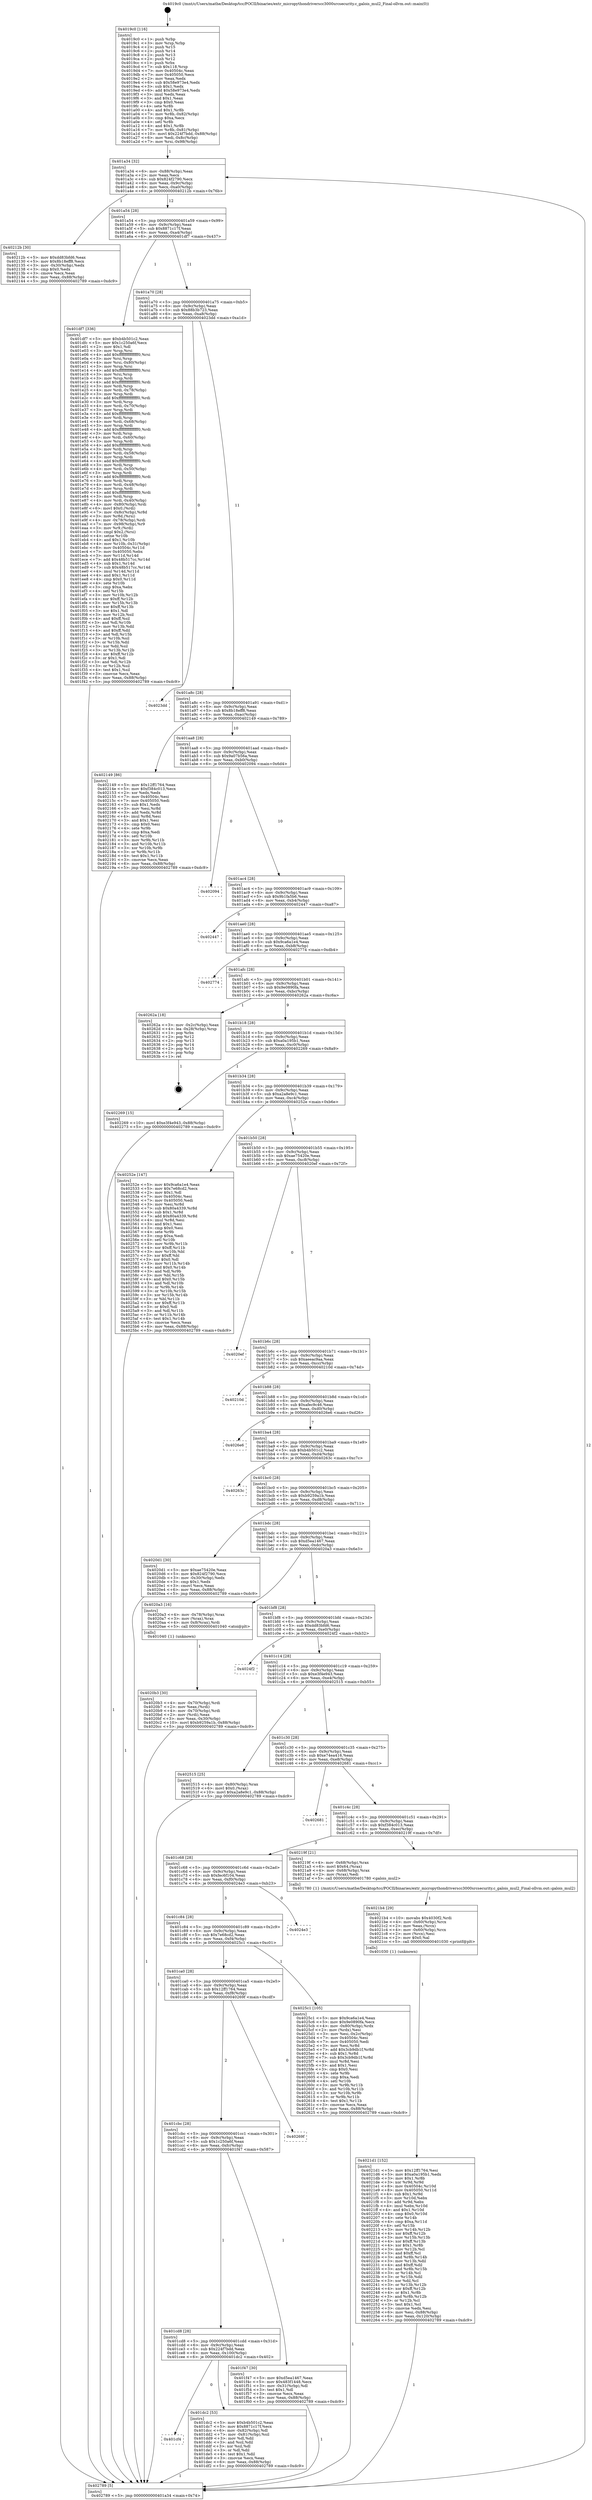 digraph "0x4019c0" {
  label = "0x4019c0 (/mnt/c/Users/mathe/Desktop/tcc/POCII/binaries/extr_micropythondriverscc3000srcsecurity.c_galois_mul2_Final-ollvm.out::main(0))"
  labelloc = "t"
  node[shape=record]

  Entry [label="",width=0.3,height=0.3,shape=circle,fillcolor=black,style=filled]
  "0x401a34" [label="{
     0x401a34 [32]\l
     | [instrs]\l
     &nbsp;&nbsp;0x401a34 \<+6\>: mov -0x88(%rbp),%eax\l
     &nbsp;&nbsp;0x401a3a \<+2\>: mov %eax,%ecx\l
     &nbsp;&nbsp;0x401a3c \<+6\>: sub $0x824f2790,%ecx\l
     &nbsp;&nbsp;0x401a42 \<+6\>: mov %eax,-0x9c(%rbp)\l
     &nbsp;&nbsp;0x401a48 \<+6\>: mov %ecx,-0xa0(%rbp)\l
     &nbsp;&nbsp;0x401a4e \<+6\>: je 000000000040212b \<main+0x76b\>\l
  }"]
  "0x40212b" [label="{
     0x40212b [30]\l
     | [instrs]\l
     &nbsp;&nbsp;0x40212b \<+5\>: mov $0xdd83bfd6,%eax\l
     &nbsp;&nbsp;0x402130 \<+5\>: mov $0x8b18eff8,%ecx\l
     &nbsp;&nbsp;0x402135 \<+3\>: mov -0x30(%rbp),%edx\l
     &nbsp;&nbsp;0x402138 \<+3\>: cmp $0x0,%edx\l
     &nbsp;&nbsp;0x40213b \<+3\>: cmove %ecx,%eax\l
     &nbsp;&nbsp;0x40213e \<+6\>: mov %eax,-0x88(%rbp)\l
     &nbsp;&nbsp;0x402144 \<+5\>: jmp 0000000000402789 \<main+0xdc9\>\l
  }"]
  "0x401a54" [label="{
     0x401a54 [28]\l
     | [instrs]\l
     &nbsp;&nbsp;0x401a54 \<+5\>: jmp 0000000000401a59 \<main+0x99\>\l
     &nbsp;&nbsp;0x401a59 \<+6\>: mov -0x9c(%rbp),%eax\l
     &nbsp;&nbsp;0x401a5f \<+5\>: sub $0x8871c17f,%eax\l
     &nbsp;&nbsp;0x401a64 \<+6\>: mov %eax,-0xa4(%rbp)\l
     &nbsp;&nbsp;0x401a6a \<+6\>: je 0000000000401df7 \<main+0x437\>\l
  }"]
  Exit [label="",width=0.3,height=0.3,shape=circle,fillcolor=black,style=filled,peripheries=2]
  "0x401df7" [label="{
     0x401df7 [336]\l
     | [instrs]\l
     &nbsp;&nbsp;0x401df7 \<+5\>: mov $0xb4b501c2,%eax\l
     &nbsp;&nbsp;0x401dfc \<+5\>: mov $0x1c250a6f,%ecx\l
     &nbsp;&nbsp;0x401e01 \<+2\>: mov $0x1,%dl\l
     &nbsp;&nbsp;0x401e03 \<+3\>: mov %rsp,%rsi\l
     &nbsp;&nbsp;0x401e06 \<+4\>: add $0xfffffffffffffff0,%rsi\l
     &nbsp;&nbsp;0x401e0a \<+3\>: mov %rsi,%rsp\l
     &nbsp;&nbsp;0x401e0d \<+4\>: mov %rsi,-0x80(%rbp)\l
     &nbsp;&nbsp;0x401e11 \<+3\>: mov %rsp,%rsi\l
     &nbsp;&nbsp;0x401e14 \<+4\>: add $0xfffffffffffffff0,%rsi\l
     &nbsp;&nbsp;0x401e18 \<+3\>: mov %rsi,%rsp\l
     &nbsp;&nbsp;0x401e1b \<+3\>: mov %rsp,%rdi\l
     &nbsp;&nbsp;0x401e1e \<+4\>: add $0xfffffffffffffff0,%rdi\l
     &nbsp;&nbsp;0x401e22 \<+3\>: mov %rdi,%rsp\l
     &nbsp;&nbsp;0x401e25 \<+4\>: mov %rdi,-0x78(%rbp)\l
     &nbsp;&nbsp;0x401e29 \<+3\>: mov %rsp,%rdi\l
     &nbsp;&nbsp;0x401e2c \<+4\>: add $0xfffffffffffffff0,%rdi\l
     &nbsp;&nbsp;0x401e30 \<+3\>: mov %rdi,%rsp\l
     &nbsp;&nbsp;0x401e33 \<+4\>: mov %rdi,-0x70(%rbp)\l
     &nbsp;&nbsp;0x401e37 \<+3\>: mov %rsp,%rdi\l
     &nbsp;&nbsp;0x401e3a \<+4\>: add $0xfffffffffffffff0,%rdi\l
     &nbsp;&nbsp;0x401e3e \<+3\>: mov %rdi,%rsp\l
     &nbsp;&nbsp;0x401e41 \<+4\>: mov %rdi,-0x68(%rbp)\l
     &nbsp;&nbsp;0x401e45 \<+3\>: mov %rsp,%rdi\l
     &nbsp;&nbsp;0x401e48 \<+4\>: add $0xfffffffffffffff0,%rdi\l
     &nbsp;&nbsp;0x401e4c \<+3\>: mov %rdi,%rsp\l
     &nbsp;&nbsp;0x401e4f \<+4\>: mov %rdi,-0x60(%rbp)\l
     &nbsp;&nbsp;0x401e53 \<+3\>: mov %rsp,%rdi\l
     &nbsp;&nbsp;0x401e56 \<+4\>: add $0xfffffffffffffff0,%rdi\l
     &nbsp;&nbsp;0x401e5a \<+3\>: mov %rdi,%rsp\l
     &nbsp;&nbsp;0x401e5d \<+4\>: mov %rdi,-0x58(%rbp)\l
     &nbsp;&nbsp;0x401e61 \<+3\>: mov %rsp,%rdi\l
     &nbsp;&nbsp;0x401e64 \<+4\>: add $0xfffffffffffffff0,%rdi\l
     &nbsp;&nbsp;0x401e68 \<+3\>: mov %rdi,%rsp\l
     &nbsp;&nbsp;0x401e6b \<+4\>: mov %rdi,-0x50(%rbp)\l
     &nbsp;&nbsp;0x401e6f \<+3\>: mov %rsp,%rdi\l
     &nbsp;&nbsp;0x401e72 \<+4\>: add $0xfffffffffffffff0,%rdi\l
     &nbsp;&nbsp;0x401e76 \<+3\>: mov %rdi,%rsp\l
     &nbsp;&nbsp;0x401e79 \<+4\>: mov %rdi,-0x48(%rbp)\l
     &nbsp;&nbsp;0x401e7d \<+3\>: mov %rsp,%rdi\l
     &nbsp;&nbsp;0x401e80 \<+4\>: add $0xfffffffffffffff0,%rdi\l
     &nbsp;&nbsp;0x401e84 \<+3\>: mov %rdi,%rsp\l
     &nbsp;&nbsp;0x401e87 \<+4\>: mov %rdi,-0x40(%rbp)\l
     &nbsp;&nbsp;0x401e8b \<+4\>: mov -0x80(%rbp),%rdi\l
     &nbsp;&nbsp;0x401e8f \<+6\>: movl $0x0,(%rdi)\l
     &nbsp;&nbsp;0x401e95 \<+7\>: mov -0x8c(%rbp),%r8d\l
     &nbsp;&nbsp;0x401e9c \<+3\>: mov %r8d,(%rsi)\l
     &nbsp;&nbsp;0x401e9f \<+4\>: mov -0x78(%rbp),%rdi\l
     &nbsp;&nbsp;0x401ea3 \<+7\>: mov -0x98(%rbp),%r9\l
     &nbsp;&nbsp;0x401eaa \<+3\>: mov %r9,(%rdi)\l
     &nbsp;&nbsp;0x401ead \<+3\>: cmpl $0x2,(%rsi)\l
     &nbsp;&nbsp;0x401eb0 \<+4\>: setne %r10b\l
     &nbsp;&nbsp;0x401eb4 \<+4\>: and $0x1,%r10b\l
     &nbsp;&nbsp;0x401eb8 \<+4\>: mov %r10b,-0x31(%rbp)\l
     &nbsp;&nbsp;0x401ebc \<+8\>: mov 0x40504c,%r11d\l
     &nbsp;&nbsp;0x401ec4 \<+7\>: mov 0x405050,%ebx\l
     &nbsp;&nbsp;0x401ecb \<+3\>: mov %r11d,%r14d\l
     &nbsp;&nbsp;0x401ece \<+7\>: add $0x48b517cc,%r14d\l
     &nbsp;&nbsp;0x401ed5 \<+4\>: sub $0x1,%r14d\l
     &nbsp;&nbsp;0x401ed9 \<+7\>: sub $0x48b517cc,%r14d\l
     &nbsp;&nbsp;0x401ee0 \<+4\>: imul %r14d,%r11d\l
     &nbsp;&nbsp;0x401ee4 \<+4\>: and $0x1,%r11d\l
     &nbsp;&nbsp;0x401ee8 \<+4\>: cmp $0x0,%r11d\l
     &nbsp;&nbsp;0x401eec \<+4\>: sete %r10b\l
     &nbsp;&nbsp;0x401ef0 \<+3\>: cmp $0xa,%ebx\l
     &nbsp;&nbsp;0x401ef3 \<+4\>: setl %r15b\l
     &nbsp;&nbsp;0x401ef7 \<+3\>: mov %r10b,%r12b\l
     &nbsp;&nbsp;0x401efa \<+4\>: xor $0xff,%r12b\l
     &nbsp;&nbsp;0x401efe \<+3\>: mov %r15b,%r13b\l
     &nbsp;&nbsp;0x401f01 \<+4\>: xor $0xff,%r13b\l
     &nbsp;&nbsp;0x401f05 \<+3\>: xor $0x1,%dl\l
     &nbsp;&nbsp;0x401f08 \<+3\>: mov %r12b,%sil\l
     &nbsp;&nbsp;0x401f0b \<+4\>: and $0xff,%sil\l
     &nbsp;&nbsp;0x401f0f \<+3\>: and %dl,%r10b\l
     &nbsp;&nbsp;0x401f12 \<+3\>: mov %r13b,%dil\l
     &nbsp;&nbsp;0x401f15 \<+4\>: and $0xff,%dil\l
     &nbsp;&nbsp;0x401f19 \<+3\>: and %dl,%r15b\l
     &nbsp;&nbsp;0x401f1c \<+3\>: or %r10b,%sil\l
     &nbsp;&nbsp;0x401f1f \<+3\>: or %r15b,%dil\l
     &nbsp;&nbsp;0x401f22 \<+3\>: xor %dil,%sil\l
     &nbsp;&nbsp;0x401f25 \<+3\>: or %r13b,%r12b\l
     &nbsp;&nbsp;0x401f28 \<+4\>: xor $0xff,%r12b\l
     &nbsp;&nbsp;0x401f2c \<+3\>: or $0x1,%dl\l
     &nbsp;&nbsp;0x401f2f \<+3\>: and %dl,%r12b\l
     &nbsp;&nbsp;0x401f32 \<+3\>: or %r12b,%sil\l
     &nbsp;&nbsp;0x401f35 \<+4\>: test $0x1,%sil\l
     &nbsp;&nbsp;0x401f39 \<+3\>: cmovne %ecx,%eax\l
     &nbsp;&nbsp;0x401f3c \<+6\>: mov %eax,-0x88(%rbp)\l
     &nbsp;&nbsp;0x401f42 \<+5\>: jmp 0000000000402789 \<main+0xdc9\>\l
  }"]
  "0x401a70" [label="{
     0x401a70 [28]\l
     | [instrs]\l
     &nbsp;&nbsp;0x401a70 \<+5\>: jmp 0000000000401a75 \<main+0xb5\>\l
     &nbsp;&nbsp;0x401a75 \<+6\>: mov -0x9c(%rbp),%eax\l
     &nbsp;&nbsp;0x401a7b \<+5\>: sub $0x88b3b723,%eax\l
     &nbsp;&nbsp;0x401a80 \<+6\>: mov %eax,-0xa8(%rbp)\l
     &nbsp;&nbsp;0x401a86 \<+6\>: je 00000000004023dd \<main+0xa1d\>\l
  }"]
  "0x4021d1" [label="{
     0x4021d1 [152]\l
     | [instrs]\l
     &nbsp;&nbsp;0x4021d1 \<+5\>: mov $0x12ff1764,%esi\l
     &nbsp;&nbsp;0x4021d6 \<+5\>: mov $0xa0a195b1,%edx\l
     &nbsp;&nbsp;0x4021db \<+3\>: mov $0x1,%r8b\l
     &nbsp;&nbsp;0x4021de \<+3\>: xor %r9d,%r9d\l
     &nbsp;&nbsp;0x4021e1 \<+8\>: mov 0x40504c,%r10d\l
     &nbsp;&nbsp;0x4021e9 \<+8\>: mov 0x405050,%r11d\l
     &nbsp;&nbsp;0x4021f1 \<+4\>: sub $0x1,%r9d\l
     &nbsp;&nbsp;0x4021f5 \<+3\>: mov %r10d,%ebx\l
     &nbsp;&nbsp;0x4021f8 \<+3\>: add %r9d,%ebx\l
     &nbsp;&nbsp;0x4021fb \<+4\>: imul %ebx,%r10d\l
     &nbsp;&nbsp;0x4021ff \<+4\>: and $0x1,%r10d\l
     &nbsp;&nbsp;0x402203 \<+4\>: cmp $0x0,%r10d\l
     &nbsp;&nbsp;0x402207 \<+4\>: sete %r14b\l
     &nbsp;&nbsp;0x40220b \<+4\>: cmp $0xa,%r11d\l
     &nbsp;&nbsp;0x40220f \<+4\>: setl %r15b\l
     &nbsp;&nbsp;0x402213 \<+3\>: mov %r14b,%r12b\l
     &nbsp;&nbsp;0x402216 \<+4\>: xor $0xff,%r12b\l
     &nbsp;&nbsp;0x40221a \<+3\>: mov %r15b,%r13b\l
     &nbsp;&nbsp;0x40221d \<+4\>: xor $0xff,%r13b\l
     &nbsp;&nbsp;0x402221 \<+4\>: xor $0x1,%r8b\l
     &nbsp;&nbsp;0x402225 \<+3\>: mov %r12b,%cl\l
     &nbsp;&nbsp;0x402228 \<+3\>: and $0xff,%cl\l
     &nbsp;&nbsp;0x40222b \<+3\>: and %r8b,%r14b\l
     &nbsp;&nbsp;0x40222e \<+3\>: mov %r13b,%dil\l
     &nbsp;&nbsp;0x402231 \<+4\>: and $0xff,%dil\l
     &nbsp;&nbsp;0x402235 \<+3\>: and %r8b,%r15b\l
     &nbsp;&nbsp;0x402238 \<+3\>: or %r14b,%cl\l
     &nbsp;&nbsp;0x40223b \<+3\>: or %r15b,%dil\l
     &nbsp;&nbsp;0x40223e \<+3\>: xor %dil,%cl\l
     &nbsp;&nbsp;0x402241 \<+3\>: or %r13b,%r12b\l
     &nbsp;&nbsp;0x402244 \<+4\>: xor $0xff,%r12b\l
     &nbsp;&nbsp;0x402248 \<+4\>: or $0x1,%r8b\l
     &nbsp;&nbsp;0x40224c \<+3\>: and %r8b,%r12b\l
     &nbsp;&nbsp;0x40224f \<+3\>: or %r12b,%cl\l
     &nbsp;&nbsp;0x402252 \<+3\>: test $0x1,%cl\l
     &nbsp;&nbsp;0x402255 \<+3\>: cmovne %edx,%esi\l
     &nbsp;&nbsp;0x402258 \<+6\>: mov %esi,-0x88(%rbp)\l
     &nbsp;&nbsp;0x40225e \<+6\>: mov %eax,-0x120(%rbp)\l
     &nbsp;&nbsp;0x402264 \<+5\>: jmp 0000000000402789 \<main+0xdc9\>\l
  }"]
  "0x4023dd" [label="{
     0x4023dd\l
  }", style=dashed]
  "0x401a8c" [label="{
     0x401a8c [28]\l
     | [instrs]\l
     &nbsp;&nbsp;0x401a8c \<+5\>: jmp 0000000000401a91 \<main+0xd1\>\l
     &nbsp;&nbsp;0x401a91 \<+6\>: mov -0x9c(%rbp),%eax\l
     &nbsp;&nbsp;0x401a97 \<+5\>: sub $0x8b18eff8,%eax\l
     &nbsp;&nbsp;0x401a9c \<+6\>: mov %eax,-0xac(%rbp)\l
     &nbsp;&nbsp;0x401aa2 \<+6\>: je 0000000000402149 \<main+0x789\>\l
  }"]
  "0x4021b4" [label="{
     0x4021b4 [29]\l
     | [instrs]\l
     &nbsp;&nbsp;0x4021b4 \<+10\>: movabs $0x4030f2,%rdi\l
     &nbsp;&nbsp;0x4021be \<+4\>: mov -0x60(%rbp),%rcx\l
     &nbsp;&nbsp;0x4021c2 \<+2\>: mov %eax,(%rcx)\l
     &nbsp;&nbsp;0x4021c4 \<+4\>: mov -0x60(%rbp),%rcx\l
     &nbsp;&nbsp;0x4021c8 \<+2\>: mov (%rcx),%esi\l
     &nbsp;&nbsp;0x4021ca \<+2\>: mov $0x0,%al\l
     &nbsp;&nbsp;0x4021cc \<+5\>: call 0000000000401030 \<printf@plt\>\l
     | [calls]\l
     &nbsp;&nbsp;0x401030 \{1\} (unknown)\l
  }"]
  "0x402149" [label="{
     0x402149 [86]\l
     | [instrs]\l
     &nbsp;&nbsp;0x402149 \<+5\>: mov $0x12ff1764,%eax\l
     &nbsp;&nbsp;0x40214e \<+5\>: mov $0xf384c013,%ecx\l
     &nbsp;&nbsp;0x402153 \<+2\>: xor %edx,%edx\l
     &nbsp;&nbsp;0x402155 \<+7\>: mov 0x40504c,%esi\l
     &nbsp;&nbsp;0x40215c \<+7\>: mov 0x405050,%edi\l
     &nbsp;&nbsp;0x402163 \<+3\>: sub $0x1,%edx\l
     &nbsp;&nbsp;0x402166 \<+3\>: mov %esi,%r8d\l
     &nbsp;&nbsp;0x402169 \<+3\>: add %edx,%r8d\l
     &nbsp;&nbsp;0x40216c \<+4\>: imul %r8d,%esi\l
     &nbsp;&nbsp;0x402170 \<+3\>: and $0x1,%esi\l
     &nbsp;&nbsp;0x402173 \<+3\>: cmp $0x0,%esi\l
     &nbsp;&nbsp;0x402176 \<+4\>: sete %r9b\l
     &nbsp;&nbsp;0x40217a \<+3\>: cmp $0xa,%edi\l
     &nbsp;&nbsp;0x40217d \<+4\>: setl %r10b\l
     &nbsp;&nbsp;0x402181 \<+3\>: mov %r9b,%r11b\l
     &nbsp;&nbsp;0x402184 \<+3\>: and %r10b,%r11b\l
     &nbsp;&nbsp;0x402187 \<+3\>: xor %r10b,%r9b\l
     &nbsp;&nbsp;0x40218a \<+3\>: or %r9b,%r11b\l
     &nbsp;&nbsp;0x40218d \<+4\>: test $0x1,%r11b\l
     &nbsp;&nbsp;0x402191 \<+3\>: cmovne %ecx,%eax\l
     &nbsp;&nbsp;0x402194 \<+6\>: mov %eax,-0x88(%rbp)\l
     &nbsp;&nbsp;0x40219a \<+5\>: jmp 0000000000402789 \<main+0xdc9\>\l
  }"]
  "0x401aa8" [label="{
     0x401aa8 [28]\l
     | [instrs]\l
     &nbsp;&nbsp;0x401aa8 \<+5\>: jmp 0000000000401aad \<main+0xed\>\l
     &nbsp;&nbsp;0x401aad \<+6\>: mov -0x9c(%rbp),%eax\l
     &nbsp;&nbsp;0x401ab3 \<+5\>: sub $0x9a07b56a,%eax\l
     &nbsp;&nbsp;0x401ab8 \<+6\>: mov %eax,-0xb0(%rbp)\l
     &nbsp;&nbsp;0x401abe \<+6\>: je 0000000000402094 \<main+0x6d4\>\l
  }"]
  "0x4020b3" [label="{
     0x4020b3 [30]\l
     | [instrs]\l
     &nbsp;&nbsp;0x4020b3 \<+4\>: mov -0x70(%rbp),%rdi\l
     &nbsp;&nbsp;0x4020b7 \<+2\>: mov %eax,(%rdi)\l
     &nbsp;&nbsp;0x4020b9 \<+4\>: mov -0x70(%rbp),%rdi\l
     &nbsp;&nbsp;0x4020bd \<+2\>: mov (%rdi),%eax\l
     &nbsp;&nbsp;0x4020bf \<+3\>: mov %eax,-0x30(%rbp)\l
     &nbsp;&nbsp;0x4020c2 \<+10\>: movl $0xb9259a1b,-0x88(%rbp)\l
     &nbsp;&nbsp;0x4020cc \<+5\>: jmp 0000000000402789 \<main+0xdc9\>\l
  }"]
  "0x402094" [label="{
     0x402094\l
  }", style=dashed]
  "0x401ac4" [label="{
     0x401ac4 [28]\l
     | [instrs]\l
     &nbsp;&nbsp;0x401ac4 \<+5\>: jmp 0000000000401ac9 \<main+0x109\>\l
     &nbsp;&nbsp;0x401ac9 \<+6\>: mov -0x9c(%rbp),%eax\l
     &nbsp;&nbsp;0x401acf \<+5\>: sub $0x9b1fa5b6,%eax\l
     &nbsp;&nbsp;0x401ad4 \<+6\>: mov %eax,-0xb4(%rbp)\l
     &nbsp;&nbsp;0x401ada \<+6\>: je 0000000000402447 \<main+0xa87\>\l
  }"]
  "0x4019c0" [label="{
     0x4019c0 [116]\l
     | [instrs]\l
     &nbsp;&nbsp;0x4019c0 \<+1\>: push %rbp\l
     &nbsp;&nbsp;0x4019c1 \<+3\>: mov %rsp,%rbp\l
     &nbsp;&nbsp;0x4019c4 \<+2\>: push %r15\l
     &nbsp;&nbsp;0x4019c6 \<+2\>: push %r14\l
     &nbsp;&nbsp;0x4019c8 \<+2\>: push %r13\l
     &nbsp;&nbsp;0x4019ca \<+2\>: push %r12\l
     &nbsp;&nbsp;0x4019cc \<+1\>: push %rbx\l
     &nbsp;&nbsp;0x4019cd \<+7\>: sub $0x118,%rsp\l
     &nbsp;&nbsp;0x4019d4 \<+7\>: mov 0x40504c,%eax\l
     &nbsp;&nbsp;0x4019db \<+7\>: mov 0x405050,%ecx\l
     &nbsp;&nbsp;0x4019e2 \<+2\>: mov %eax,%edx\l
     &nbsp;&nbsp;0x4019e4 \<+6\>: sub $0x58e973e4,%edx\l
     &nbsp;&nbsp;0x4019ea \<+3\>: sub $0x1,%edx\l
     &nbsp;&nbsp;0x4019ed \<+6\>: add $0x58e973e4,%edx\l
     &nbsp;&nbsp;0x4019f3 \<+3\>: imul %edx,%eax\l
     &nbsp;&nbsp;0x4019f6 \<+3\>: and $0x1,%eax\l
     &nbsp;&nbsp;0x4019f9 \<+3\>: cmp $0x0,%eax\l
     &nbsp;&nbsp;0x4019fc \<+4\>: sete %r8b\l
     &nbsp;&nbsp;0x401a00 \<+4\>: and $0x1,%r8b\l
     &nbsp;&nbsp;0x401a04 \<+7\>: mov %r8b,-0x82(%rbp)\l
     &nbsp;&nbsp;0x401a0b \<+3\>: cmp $0xa,%ecx\l
     &nbsp;&nbsp;0x401a0e \<+4\>: setl %r8b\l
     &nbsp;&nbsp;0x401a12 \<+4\>: and $0x1,%r8b\l
     &nbsp;&nbsp;0x401a16 \<+7\>: mov %r8b,-0x81(%rbp)\l
     &nbsp;&nbsp;0x401a1d \<+10\>: movl $0x224f7bdd,-0x88(%rbp)\l
     &nbsp;&nbsp;0x401a27 \<+6\>: mov %edi,-0x8c(%rbp)\l
     &nbsp;&nbsp;0x401a2d \<+7\>: mov %rsi,-0x98(%rbp)\l
  }"]
  "0x402447" [label="{
     0x402447\l
  }", style=dashed]
  "0x401ae0" [label="{
     0x401ae0 [28]\l
     | [instrs]\l
     &nbsp;&nbsp;0x401ae0 \<+5\>: jmp 0000000000401ae5 \<main+0x125\>\l
     &nbsp;&nbsp;0x401ae5 \<+6\>: mov -0x9c(%rbp),%eax\l
     &nbsp;&nbsp;0x401aeb \<+5\>: sub $0x9ca6a1e4,%eax\l
     &nbsp;&nbsp;0x401af0 \<+6\>: mov %eax,-0xb8(%rbp)\l
     &nbsp;&nbsp;0x401af6 \<+6\>: je 0000000000402774 \<main+0xdb4\>\l
  }"]
  "0x402789" [label="{
     0x402789 [5]\l
     | [instrs]\l
     &nbsp;&nbsp;0x402789 \<+5\>: jmp 0000000000401a34 \<main+0x74\>\l
  }"]
  "0x402774" [label="{
     0x402774\l
  }", style=dashed]
  "0x401afc" [label="{
     0x401afc [28]\l
     | [instrs]\l
     &nbsp;&nbsp;0x401afc \<+5\>: jmp 0000000000401b01 \<main+0x141\>\l
     &nbsp;&nbsp;0x401b01 \<+6\>: mov -0x9c(%rbp),%eax\l
     &nbsp;&nbsp;0x401b07 \<+5\>: sub $0x9e0890fa,%eax\l
     &nbsp;&nbsp;0x401b0c \<+6\>: mov %eax,-0xbc(%rbp)\l
     &nbsp;&nbsp;0x401b12 \<+6\>: je 000000000040262a \<main+0xc6a\>\l
  }"]
  "0x401cf4" [label="{
     0x401cf4\l
  }", style=dashed]
  "0x40262a" [label="{
     0x40262a [18]\l
     | [instrs]\l
     &nbsp;&nbsp;0x40262a \<+3\>: mov -0x2c(%rbp),%eax\l
     &nbsp;&nbsp;0x40262d \<+4\>: lea -0x28(%rbp),%rsp\l
     &nbsp;&nbsp;0x402631 \<+1\>: pop %rbx\l
     &nbsp;&nbsp;0x402632 \<+2\>: pop %r12\l
     &nbsp;&nbsp;0x402634 \<+2\>: pop %r13\l
     &nbsp;&nbsp;0x402636 \<+2\>: pop %r14\l
     &nbsp;&nbsp;0x402638 \<+2\>: pop %r15\l
     &nbsp;&nbsp;0x40263a \<+1\>: pop %rbp\l
     &nbsp;&nbsp;0x40263b \<+1\>: ret\l
  }"]
  "0x401b18" [label="{
     0x401b18 [28]\l
     | [instrs]\l
     &nbsp;&nbsp;0x401b18 \<+5\>: jmp 0000000000401b1d \<main+0x15d\>\l
     &nbsp;&nbsp;0x401b1d \<+6\>: mov -0x9c(%rbp),%eax\l
     &nbsp;&nbsp;0x401b23 \<+5\>: sub $0xa0a195b1,%eax\l
     &nbsp;&nbsp;0x401b28 \<+6\>: mov %eax,-0xc0(%rbp)\l
     &nbsp;&nbsp;0x401b2e \<+6\>: je 0000000000402269 \<main+0x8a9\>\l
  }"]
  "0x401dc2" [label="{
     0x401dc2 [53]\l
     | [instrs]\l
     &nbsp;&nbsp;0x401dc2 \<+5\>: mov $0xb4b501c2,%eax\l
     &nbsp;&nbsp;0x401dc7 \<+5\>: mov $0x8871c17f,%ecx\l
     &nbsp;&nbsp;0x401dcc \<+6\>: mov -0x82(%rbp),%dl\l
     &nbsp;&nbsp;0x401dd2 \<+7\>: mov -0x81(%rbp),%sil\l
     &nbsp;&nbsp;0x401dd9 \<+3\>: mov %dl,%dil\l
     &nbsp;&nbsp;0x401ddc \<+3\>: and %sil,%dil\l
     &nbsp;&nbsp;0x401ddf \<+3\>: xor %sil,%dl\l
     &nbsp;&nbsp;0x401de2 \<+3\>: or %dl,%dil\l
     &nbsp;&nbsp;0x401de5 \<+4\>: test $0x1,%dil\l
     &nbsp;&nbsp;0x401de9 \<+3\>: cmovne %ecx,%eax\l
     &nbsp;&nbsp;0x401dec \<+6\>: mov %eax,-0x88(%rbp)\l
     &nbsp;&nbsp;0x401df2 \<+5\>: jmp 0000000000402789 \<main+0xdc9\>\l
  }"]
  "0x402269" [label="{
     0x402269 [15]\l
     | [instrs]\l
     &nbsp;&nbsp;0x402269 \<+10\>: movl $0xe3f4e943,-0x88(%rbp)\l
     &nbsp;&nbsp;0x402273 \<+5\>: jmp 0000000000402789 \<main+0xdc9\>\l
  }"]
  "0x401b34" [label="{
     0x401b34 [28]\l
     | [instrs]\l
     &nbsp;&nbsp;0x401b34 \<+5\>: jmp 0000000000401b39 \<main+0x179\>\l
     &nbsp;&nbsp;0x401b39 \<+6\>: mov -0x9c(%rbp),%eax\l
     &nbsp;&nbsp;0x401b3f \<+5\>: sub $0xa2a8e9c1,%eax\l
     &nbsp;&nbsp;0x401b44 \<+6\>: mov %eax,-0xc4(%rbp)\l
     &nbsp;&nbsp;0x401b4a \<+6\>: je 000000000040252e \<main+0xb6e\>\l
  }"]
  "0x401cd8" [label="{
     0x401cd8 [28]\l
     | [instrs]\l
     &nbsp;&nbsp;0x401cd8 \<+5\>: jmp 0000000000401cdd \<main+0x31d\>\l
     &nbsp;&nbsp;0x401cdd \<+6\>: mov -0x9c(%rbp),%eax\l
     &nbsp;&nbsp;0x401ce3 \<+5\>: sub $0x224f7bdd,%eax\l
     &nbsp;&nbsp;0x401ce8 \<+6\>: mov %eax,-0x100(%rbp)\l
     &nbsp;&nbsp;0x401cee \<+6\>: je 0000000000401dc2 \<main+0x402\>\l
  }"]
  "0x40252e" [label="{
     0x40252e [147]\l
     | [instrs]\l
     &nbsp;&nbsp;0x40252e \<+5\>: mov $0x9ca6a1e4,%eax\l
     &nbsp;&nbsp;0x402533 \<+5\>: mov $0x7e68cd2,%ecx\l
     &nbsp;&nbsp;0x402538 \<+2\>: mov $0x1,%dl\l
     &nbsp;&nbsp;0x40253a \<+7\>: mov 0x40504c,%esi\l
     &nbsp;&nbsp;0x402541 \<+7\>: mov 0x405050,%edi\l
     &nbsp;&nbsp;0x402548 \<+3\>: mov %esi,%r8d\l
     &nbsp;&nbsp;0x40254b \<+7\>: sub $0x80a4339,%r8d\l
     &nbsp;&nbsp;0x402552 \<+4\>: sub $0x1,%r8d\l
     &nbsp;&nbsp;0x402556 \<+7\>: add $0x80a4339,%r8d\l
     &nbsp;&nbsp;0x40255d \<+4\>: imul %r8d,%esi\l
     &nbsp;&nbsp;0x402561 \<+3\>: and $0x1,%esi\l
     &nbsp;&nbsp;0x402564 \<+3\>: cmp $0x0,%esi\l
     &nbsp;&nbsp;0x402567 \<+4\>: sete %r9b\l
     &nbsp;&nbsp;0x40256b \<+3\>: cmp $0xa,%edi\l
     &nbsp;&nbsp;0x40256e \<+4\>: setl %r10b\l
     &nbsp;&nbsp;0x402572 \<+3\>: mov %r9b,%r11b\l
     &nbsp;&nbsp;0x402575 \<+4\>: xor $0xff,%r11b\l
     &nbsp;&nbsp;0x402579 \<+3\>: mov %r10b,%bl\l
     &nbsp;&nbsp;0x40257c \<+3\>: xor $0xff,%bl\l
     &nbsp;&nbsp;0x40257f \<+3\>: xor $0x0,%dl\l
     &nbsp;&nbsp;0x402582 \<+3\>: mov %r11b,%r14b\l
     &nbsp;&nbsp;0x402585 \<+4\>: and $0x0,%r14b\l
     &nbsp;&nbsp;0x402589 \<+3\>: and %dl,%r9b\l
     &nbsp;&nbsp;0x40258c \<+3\>: mov %bl,%r15b\l
     &nbsp;&nbsp;0x40258f \<+4\>: and $0x0,%r15b\l
     &nbsp;&nbsp;0x402593 \<+3\>: and %dl,%r10b\l
     &nbsp;&nbsp;0x402596 \<+3\>: or %r9b,%r14b\l
     &nbsp;&nbsp;0x402599 \<+3\>: or %r10b,%r15b\l
     &nbsp;&nbsp;0x40259c \<+3\>: xor %r15b,%r14b\l
     &nbsp;&nbsp;0x40259f \<+3\>: or %bl,%r11b\l
     &nbsp;&nbsp;0x4025a2 \<+4\>: xor $0xff,%r11b\l
     &nbsp;&nbsp;0x4025a6 \<+3\>: or $0x0,%dl\l
     &nbsp;&nbsp;0x4025a9 \<+3\>: and %dl,%r11b\l
     &nbsp;&nbsp;0x4025ac \<+3\>: or %r11b,%r14b\l
     &nbsp;&nbsp;0x4025af \<+4\>: test $0x1,%r14b\l
     &nbsp;&nbsp;0x4025b3 \<+3\>: cmovne %ecx,%eax\l
     &nbsp;&nbsp;0x4025b6 \<+6\>: mov %eax,-0x88(%rbp)\l
     &nbsp;&nbsp;0x4025bc \<+5\>: jmp 0000000000402789 \<main+0xdc9\>\l
  }"]
  "0x401b50" [label="{
     0x401b50 [28]\l
     | [instrs]\l
     &nbsp;&nbsp;0x401b50 \<+5\>: jmp 0000000000401b55 \<main+0x195\>\l
     &nbsp;&nbsp;0x401b55 \<+6\>: mov -0x9c(%rbp),%eax\l
     &nbsp;&nbsp;0x401b5b \<+5\>: sub $0xae75420e,%eax\l
     &nbsp;&nbsp;0x401b60 \<+6\>: mov %eax,-0xc8(%rbp)\l
     &nbsp;&nbsp;0x401b66 \<+6\>: je 00000000004020ef \<main+0x72f\>\l
  }"]
  "0x401f47" [label="{
     0x401f47 [30]\l
     | [instrs]\l
     &nbsp;&nbsp;0x401f47 \<+5\>: mov $0xd5ea1467,%eax\l
     &nbsp;&nbsp;0x401f4c \<+5\>: mov $0x483f1448,%ecx\l
     &nbsp;&nbsp;0x401f51 \<+3\>: mov -0x31(%rbp),%dl\l
     &nbsp;&nbsp;0x401f54 \<+3\>: test $0x1,%dl\l
     &nbsp;&nbsp;0x401f57 \<+3\>: cmovne %ecx,%eax\l
     &nbsp;&nbsp;0x401f5a \<+6\>: mov %eax,-0x88(%rbp)\l
     &nbsp;&nbsp;0x401f60 \<+5\>: jmp 0000000000402789 \<main+0xdc9\>\l
  }"]
  "0x4020ef" [label="{
     0x4020ef\l
  }", style=dashed]
  "0x401b6c" [label="{
     0x401b6c [28]\l
     | [instrs]\l
     &nbsp;&nbsp;0x401b6c \<+5\>: jmp 0000000000401b71 \<main+0x1b1\>\l
     &nbsp;&nbsp;0x401b71 \<+6\>: mov -0x9c(%rbp),%eax\l
     &nbsp;&nbsp;0x401b77 \<+5\>: sub $0xaeeac9aa,%eax\l
     &nbsp;&nbsp;0x401b7c \<+6\>: mov %eax,-0xcc(%rbp)\l
     &nbsp;&nbsp;0x401b82 \<+6\>: je 000000000040210d \<main+0x74d\>\l
  }"]
  "0x401cbc" [label="{
     0x401cbc [28]\l
     | [instrs]\l
     &nbsp;&nbsp;0x401cbc \<+5\>: jmp 0000000000401cc1 \<main+0x301\>\l
     &nbsp;&nbsp;0x401cc1 \<+6\>: mov -0x9c(%rbp),%eax\l
     &nbsp;&nbsp;0x401cc7 \<+5\>: sub $0x1c250a6f,%eax\l
     &nbsp;&nbsp;0x401ccc \<+6\>: mov %eax,-0xfc(%rbp)\l
     &nbsp;&nbsp;0x401cd2 \<+6\>: je 0000000000401f47 \<main+0x587\>\l
  }"]
  "0x40210d" [label="{
     0x40210d\l
  }", style=dashed]
  "0x401b88" [label="{
     0x401b88 [28]\l
     | [instrs]\l
     &nbsp;&nbsp;0x401b88 \<+5\>: jmp 0000000000401b8d \<main+0x1cd\>\l
     &nbsp;&nbsp;0x401b8d \<+6\>: mov -0x9c(%rbp),%eax\l
     &nbsp;&nbsp;0x401b93 \<+5\>: sub $0xafec9c46,%eax\l
     &nbsp;&nbsp;0x401b98 \<+6\>: mov %eax,-0xd0(%rbp)\l
     &nbsp;&nbsp;0x401b9e \<+6\>: je 00000000004026e6 \<main+0xd26\>\l
  }"]
  "0x40269f" [label="{
     0x40269f\l
  }", style=dashed]
  "0x4026e6" [label="{
     0x4026e6\l
  }", style=dashed]
  "0x401ba4" [label="{
     0x401ba4 [28]\l
     | [instrs]\l
     &nbsp;&nbsp;0x401ba4 \<+5\>: jmp 0000000000401ba9 \<main+0x1e9\>\l
     &nbsp;&nbsp;0x401ba9 \<+6\>: mov -0x9c(%rbp),%eax\l
     &nbsp;&nbsp;0x401baf \<+5\>: sub $0xb4b501c2,%eax\l
     &nbsp;&nbsp;0x401bb4 \<+6\>: mov %eax,-0xd4(%rbp)\l
     &nbsp;&nbsp;0x401bba \<+6\>: je 000000000040263c \<main+0xc7c\>\l
  }"]
  "0x401ca0" [label="{
     0x401ca0 [28]\l
     | [instrs]\l
     &nbsp;&nbsp;0x401ca0 \<+5\>: jmp 0000000000401ca5 \<main+0x2e5\>\l
     &nbsp;&nbsp;0x401ca5 \<+6\>: mov -0x9c(%rbp),%eax\l
     &nbsp;&nbsp;0x401cab \<+5\>: sub $0x12ff1764,%eax\l
     &nbsp;&nbsp;0x401cb0 \<+6\>: mov %eax,-0xf8(%rbp)\l
     &nbsp;&nbsp;0x401cb6 \<+6\>: je 000000000040269f \<main+0xcdf\>\l
  }"]
  "0x40263c" [label="{
     0x40263c\l
  }", style=dashed]
  "0x401bc0" [label="{
     0x401bc0 [28]\l
     | [instrs]\l
     &nbsp;&nbsp;0x401bc0 \<+5\>: jmp 0000000000401bc5 \<main+0x205\>\l
     &nbsp;&nbsp;0x401bc5 \<+6\>: mov -0x9c(%rbp),%eax\l
     &nbsp;&nbsp;0x401bcb \<+5\>: sub $0xb9259a1b,%eax\l
     &nbsp;&nbsp;0x401bd0 \<+6\>: mov %eax,-0xd8(%rbp)\l
     &nbsp;&nbsp;0x401bd6 \<+6\>: je 00000000004020d1 \<main+0x711\>\l
  }"]
  "0x4025c1" [label="{
     0x4025c1 [105]\l
     | [instrs]\l
     &nbsp;&nbsp;0x4025c1 \<+5\>: mov $0x9ca6a1e4,%eax\l
     &nbsp;&nbsp;0x4025c6 \<+5\>: mov $0x9e0890fa,%ecx\l
     &nbsp;&nbsp;0x4025cb \<+4\>: mov -0x80(%rbp),%rdx\l
     &nbsp;&nbsp;0x4025cf \<+2\>: mov (%rdx),%esi\l
     &nbsp;&nbsp;0x4025d1 \<+3\>: mov %esi,-0x2c(%rbp)\l
     &nbsp;&nbsp;0x4025d4 \<+7\>: mov 0x40504c,%esi\l
     &nbsp;&nbsp;0x4025db \<+7\>: mov 0x405050,%edi\l
     &nbsp;&nbsp;0x4025e2 \<+3\>: mov %esi,%r8d\l
     &nbsp;&nbsp;0x4025e5 \<+7\>: add $0x3cb9db1f,%r8d\l
     &nbsp;&nbsp;0x4025ec \<+4\>: sub $0x1,%r8d\l
     &nbsp;&nbsp;0x4025f0 \<+7\>: sub $0x3cb9db1f,%r8d\l
     &nbsp;&nbsp;0x4025f7 \<+4\>: imul %r8d,%esi\l
     &nbsp;&nbsp;0x4025fb \<+3\>: and $0x1,%esi\l
     &nbsp;&nbsp;0x4025fe \<+3\>: cmp $0x0,%esi\l
     &nbsp;&nbsp;0x402601 \<+4\>: sete %r9b\l
     &nbsp;&nbsp;0x402605 \<+3\>: cmp $0xa,%edi\l
     &nbsp;&nbsp;0x402608 \<+4\>: setl %r10b\l
     &nbsp;&nbsp;0x40260c \<+3\>: mov %r9b,%r11b\l
     &nbsp;&nbsp;0x40260f \<+3\>: and %r10b,%r11b\l
     &nbsp;&nbsp;0x402612 \<+3\>: xor %r10b,%r9b\l
     &nbsp;&nbsp;0x402615 \<+3\>: or %r9b,%r11b\l
     &nbsp;&nbsp;0x402618 \<+4\>: test $0x1,%r11b\l
     &nbsp;&nbsp;0x40261c \<+3\>: cmovne %ecx,%eax\l
     &nbsp;&nbsp;0x40261f \<+6\>: mov %eax,-0x88(%rbp)\l
     &nbsp;&nbsp;0x402625 \<+5\>: jmp 0000000000402789 \<main+0xdc9\>\l
  }"]
  "0x4020d1" [label="{
     0x4020d1 [30]\l
     | [instrs]\l
     &nbsp;&nbsp;0x4020d1 \<+5\>: mov $0xae75420e,%eax\l
     &nbsp;&nbsp;0x4020d6 \<+5\>: mov $0x824f2790,%ecx\l
     &nbsp;&nbsp;0x4020db \<+3\>: mov -0x30(%rbp),%edx\l
     &nbsp;&nbsp;0x4020de \<+3\>: cmp $0x1,%edx\l
     &nbsp;&nbsp;0x4020e1 \<+3\>: cmovl %ecx,%eax\l
     &nbsp;&nbsp;0x4020e4 \<+6\>: mov %eax,-0x88(%rbp)\l
     &nbsp;&nbsp;0x4020ea \<+5\>: jmp 0000000000402789 \<main+0xdc9\>\l
  }"]
  "0x401bdc" [label="{
     0x401bdc [28]\l
     | [instrs]\l
     &nbsp;&nbsp;0x401bdc \<+5\>: jmp 0000000000401be1 \<main+0x221\>\l
     &nbsp;&nbsp;0x401be1 \<+6\>: mov -0x9c(%rbp),%eax\l
     &nbsp;&nbsp;0x401be7 \<+5\>: sub $0xd5ea1467,%eax\l
     &nbsp;&nbsp;0x401bec \<+6\>: mov %eax,-0xdc(%rbp)\l
     &nbsp;&nbsp;0x401bf2 \<+6\>: je 00000000004020a3 \<main+0x6e3\>\l
  }"]
  "0x401c84" [label="{
     0x401c84 [28]\l
     | [instrs]\l
     &nbsp;&nbsp;0x401c84 \<+5\>: jmp 0000000000401c89 \<main+0x2c9\>\l
     &nbsp;&nbsp;0x401c89 \<+6\>: mov -0x9c(%rbp),%eax\l
     &nbsp;&nbsp;0x401c8f \<+5\>: sub $0x7e68cd2,%eax\l
     &nbsp;&nbsp;0x401c94 \<+6\>: mov %eax,-0xf4(%rbp)\l
     &nbsp;&nbsp;0x401c9a \<+6\>: je 00000000004025c1 \<main+0xc01\>\l
  }"]
  "0x4020a3" [label="{
     0x4020a3 [16]\l
     | [instrs]\l
     &nbsp;&nbsp;0x4020a3 \<+4\>: mov -0x78(%rbp),%rax\l
     &nbsp;&nbsp;0x4020a7 \<+3\>: mov (%rax),%rax\l
     &nbsp;&nbsp;0x4020aa \<+4\>: mov 0x8(%rax),%rdi\l
     &nbsp;&nbsp;0x4020ae \<+5\>: call 0000000000401040 \<atoi@plt\>\l
     | [calls]\l
     &nbsp;&nbsp;0x401040 \{1\} (unknown)\l
  }"]
  "0x401bf8" [label="{
     0x401bf8 [28]\l
     | [instrs]\l
     &nbsp;&nbsp;0x401bf8 \<+5\>: jmp 0000000000401bfd \<main+0x23d\>\l
     &nbsp;&nbsp;0x401bfd \<+6\>: mov -0x9c(%rbp),%eax\l
     &nbsp;&nbsp;0x401c03 \<+5\>: sub $0xdd83bfd6,%eax\l
     &nbsp;&nbsp;0x401c08 \<+6\>: mov %eax,-0xe0(%rbp)\l
     &nbsp;&nbsp;0x401c0e \<+6\>: je 00000000004024f2 \<main+0xb32\>\l
  }"]
  "0x4024e3" [label="{
     0x4024e3\l
  }", style=dashed]
  "0x4024f2" [label="{
     0x4024f2\l
  }", style=dashed]
  "0x401c14" [label="{
     0x401c14 [28]\l
     | [instrs]\l
     &nbsp;&nbsp;0x401c14 \<+5\>: jmp 0000000000401c19 \<main+0x259\>\l
     &nbsp;&nbsp;0x401c19 \<+6\>: mov -0x9c(%rbp),%eax\l
     &nbsp;&nbsp;0x401c1f \<+5\>: sub $0xe3f4e943,%eax\l
     &nbsp;&nbsp;0x401c24 \<+6\>: mov %eax,-0xe4(%rbp)\l
     &nbsp;&nbsp;0x401c2a \<+6\>: je 0000000000402515 \<main+0xb55\>\l
  }"]
  "0x401c68" [label="{
     0x401c68 [28]\l
     | [instrs]\l
     &nbsp;&nbsp;0x401c68 \<+5\>: jmp 0000000000401c6d \<main+0x2ad\>\l
     &nbsp;&nbsp;0x401c6d \<+6\>: mov -0x9c(%rbp),%eax\l
     &nbsp;&nbsp;0x401c73 \<+5\>: sub $0xfec6f104,%eax\l
     &nbsp;&nbsp;0x401c78 \<+6\>: mov %eax,-0xf0(%rbp)\l
     &nbsp;&nbsp;0x401c7e \<+6\>: je 00000000004024e3 \<main+0xb23\>\l
  }"]
  "0x402515" [label="{
     0x402515 [25]\l
     | [instrs]\l
     &nbsp;&nbsp;0x402515 \<+4\>: mov -0x80(%rbp),%rax\l
     &nbsp;&nbsp;0x402519 \<+6\>: movl $0x0,(%rax)\l
     &nbsp;&nbsp;0x40251f \<+10\>: movl $0xa2a8e9c1,-0x88(%rbp)\l
     &nbsp;&nbsp;0x402529 \<+5\>: jmp 0000000000402789 \<main+0xdc9\>\l
  }"]
  "0x401c30" [label="{
     0x401c30 [28]\l
     | [instrs]\l
     &nbsp;&nbsp;0x401c30 \<+5\>: jmp 0000000000401c35 \<main+0x275\>\l
     &nbsp;&nbsp;0x401c35 \<+6\>: mov -0x9c(%rbp),%eax\l
     &nbsp;&nbsp;0x401c3b \<+5\>: sub $0xe74ea416,%eax\l
     &nbsp;&nbsp;0x401c40 \<+6\>: mov %eax,-0xe8(%rbp)\l
     &nbsp;&nbsp;0x401c46 \<+6\>: je 0000000000402681 \<main+0xcc1\>\l
  }"]
  "0x40219f" [label="{
     0x40219f [21]\l
     | [instrs]\l
     &nbsp;&nbsp;0x40219f \<+4\>: mov -0x68(%rbp),%rax\l
     &nbsp;&nbsp;0x4021a3 \<+6\>: movl $0x64,(%rax)\l
     &nbsp;&nbsp;0x4021a9 \<+4\>: mov -0x68(%rbp),%rax\l
     &nbsp;&nbsp;0x4021ad \<+2\>: mov (%rax),%edi\l
     &nbsp;&nbsp;0x4021af \<+5\>: call 0000000000401780 \<galois_mul2\>\l
     | [calls]\l
     &nbsp;&nbsp;0x401780 \{1\} (/mnt/c/Users/mathe/Desktop/tcc/POCII/binaries/extr_micropythondriverscc3000srcsecurity.c_galois_mul2_Final-ollvm.out::galois_mul2)\l
  }"]
  "0x402681" [label="{
     0x402681\l
  }", style=dashed]
  "0x401c4c" [label="{
     0x401c4c [28]\l
     | [instrs]\l
     &nbsp;&nbsp;0x401c4c \<+5\>: jmp 0000000000401c51 \<main+0x291\>\l
     &nbsp;&nbsp;0x401c51 \<+6\>: mov -0x9c(%rbp),%eax\l
     &nbsp;&nbsp;0x401c57 \<+5\>: sub $0xf384c013,%eax\l
     &nbsp;&nbsp;0x401c5c \<+6\>: mov %eax,-0xec(%rbp)\l
     &nbsp;&nbsp;0x401c62 \<+6\>: je 000000000040219f \<main+0x7df\>\l
  }"]
  Entry -> "0x4019c0" [label=" 1"]
  "0x401a34" -> "0x40212b" [label=" 1"]
  "0x401a34" -> "0x401a54" [label=" 12"]
  "0x40262a" -> Exit [label=" 1"]
  "0x401a54" -> "0x401df7" [label=" 1"]
  "0x401a54" -> "0x401a70" [label=" 11"]
  "0x4025c1" -> "0x402789" [label=" 1"]
  "0x401a70" -> "0x4023dd" [label=" 0"]
  "0x401a70" -> "0x401a8c" [label=" 11"]
  "0x40252e" -> "0x402789" [label=" 1"]
  "0x401a8c" -> "0x402149" [label=" 1"]
  "0x401a8c" -> "0x401aa8" [label=" 10"]
  "0x402515" -> "0x402789" [label=" 1"]
  "0x401aa8" -> "0x402094" [label=" 0"]
  "0x401aa8" -> "0x401ac4" [label=" 10"]
  "0x402269" -> "0x402789" [label=" 1"]
  "0x401ac4" -> "0x402447" [label=" 0"]
  "0x401ac4" -> "0x401ae0" [label=" 10"]
  "0x4021b4" -> "0x4021d1" [label=" 1"]
  "0x401ae0" -> "0x402774" [label=" 0"]
  "0x401ae0" -> "0x401afc" [label=" 10"]
  "0x40219f" -> "0x4021b4" [label=" 1"]
  "0x401afc" -> "0x40262a" [label=" 1"]
  "0x401afc" -> "0x401b18" [label=" 9"]
  "0x402149" -> "0x402789" [label=" 1"]
  "0x401b18" -> "0x402269" [label=" 1"]
  "0x401b18" -> "0x401b34" [label=" 8"]
  "0x40212b" -> "0x402789" [label=" 1"]
  "0x401b34" -> "0x40252e" [label=" 1"]
  "0x401b34" -> "0x401b50" [label=" 7"]
  "0x4020b3" -> "0x402789" [label=" 1"]
  "0x401b50" -> "0x4020ef" [label=" 0"]
  "0x401b50" -> "0x401b6c" [label=" 7"]
  "0x4020a3" -> "0x4020b3" [label=" 1"]
  "0x401b6c" -> "0x40210d" [label=" 0"]
  "0x401b6c" -> "0x401b88" [label=" 7"]
  "0x401df7" -> "0x402789" [label=" 1"]
  "0x401b88" -> "0x4026e6" [label=" 0"]
  "0x401b88" -> "0x401ba4" [label=" 7"]
  "0x4021d1" -> "0x402789" [label=" 1"]
  "0x401ba4" -> "0x40263c" [label=" 0"]
  "0x401ba4" -> "0x401bc0" [label=" 7"]
  "0x4019c0" -> "0x401a34" [label=" 1"]
  "0x401bc0" -> "0x4020d1" [label=" 1"]
  "0x401bc0" -> "0x401bdc" [label=" 6"]
  "0x401dc2" -> "0x402789" [label=" 1"]
  "0x401bdc" -> "0x4020a3" [label=" 1"]
  "0x401bdc" -> "0x401bf8" [label=" 5"]
  "0x401cd8" -> "0x401dc2" [label=" 1"]
  "0x401bf8" -> "0x4024f2" [label=" 0"]
  "0x401bf8" -> "0x401c14" [label=" 5"]
  "0x4020d1" -> "0x402789" [label=" 1"]
  "0x401c14" -> "0x402515" [label=" 1"]
  "0x401c14" -> "0x401c30" [label=" 4"]
  "0x401cbc" -> "0x401f47" [label=" 1"]
  "0x401c30" -> "0x402681" [label=" 0"]
  "0x401c30" -> "0x401c4c" [label=" 4"]
  "0x401f47" -> "0x402789" [label=" 1"]
  "0x401c4c" -> "0x40219f" [label=" 1"]
  "0x401c4c" -> "0x401c68" [label=" 3"]
  "0x401cbc" -> "0x401cd8" [label=" 1"]
  "0x401c68" -> "0x4024e3" [label=" 0"]
  "0x401c68" -> "0x401c84" [label=" 3"]
  "0x401cd8" -> "0x401cf4" [label=" 0"]
  "0x401c84" -> "0x4025c1" [label=" 1"]
  "0x401c84" -> "0x401ca0" [label=" 2"]
  "0x402789" -> "0x401a34" [label=" 12"]
  "0x401ca0" -> "0x40269f" [label=" 0"]
  "0x401ca0" -> "0x401cbc" [label=" 2"]
}
